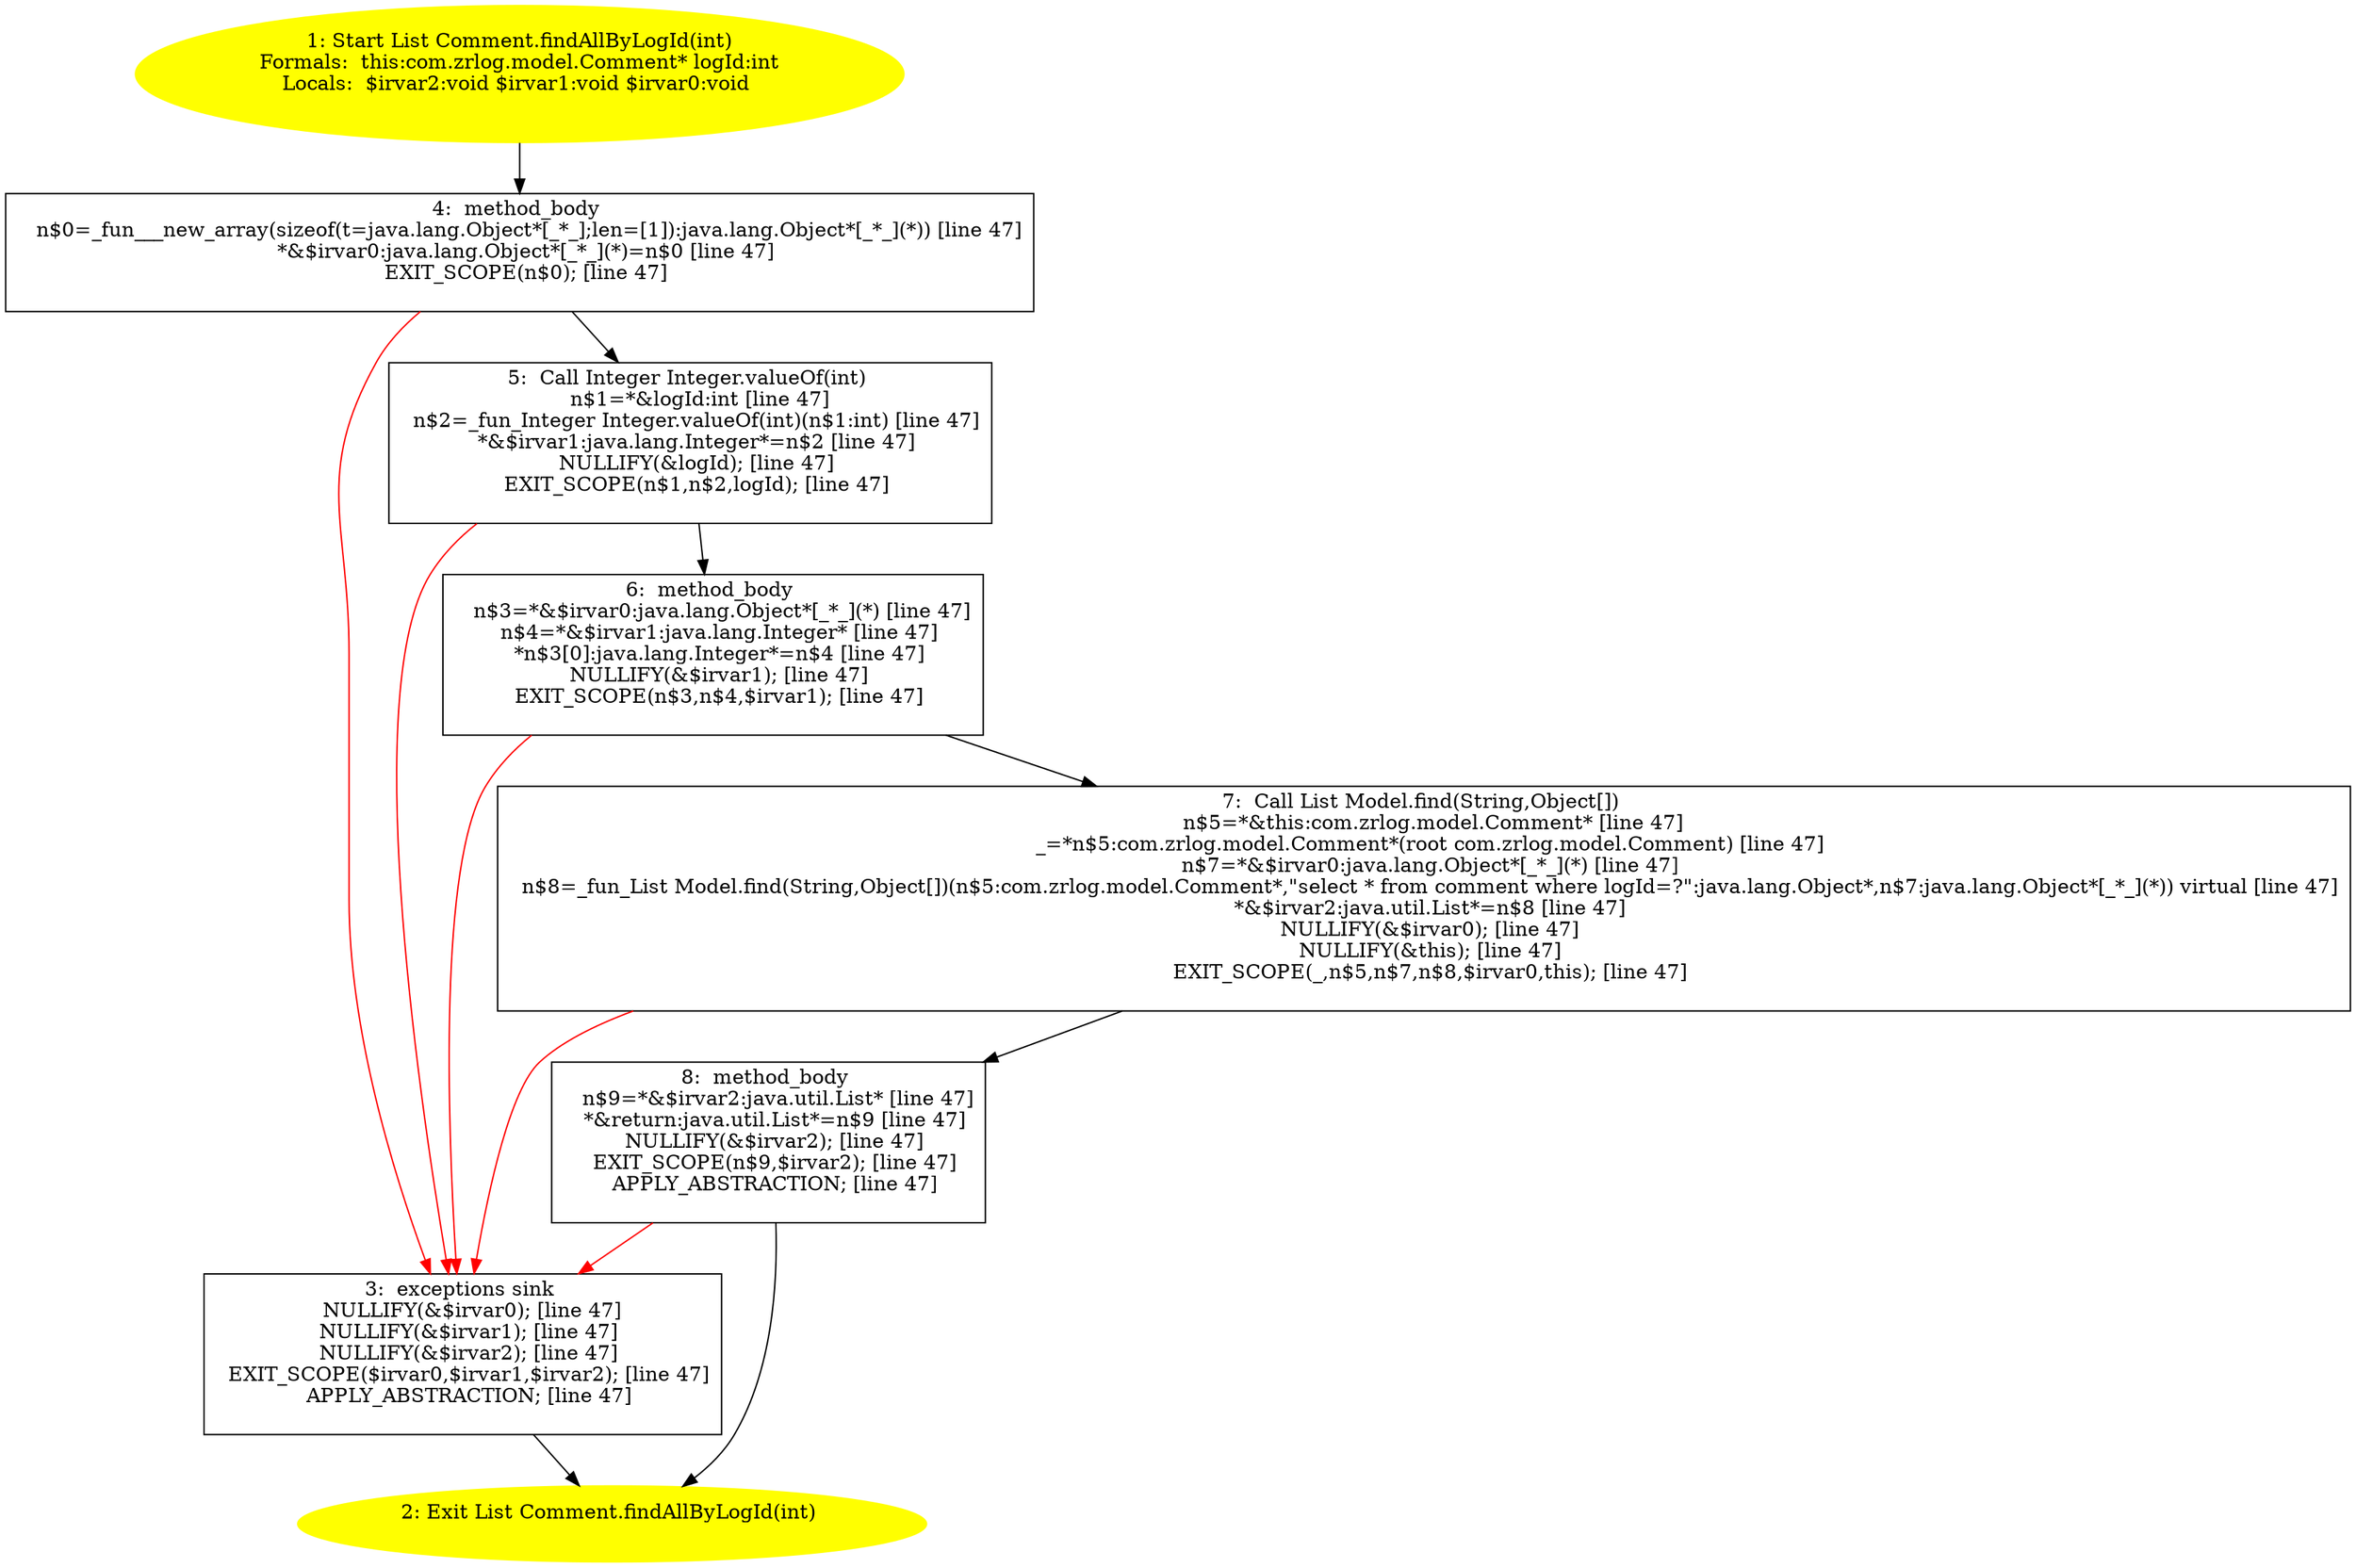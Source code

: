 /* @generated */
digraph cfg {
"com.zrlog.model.Comment.findAllByLogId(int):java.util.List.c9e8a7c9cdf54e8ba2e96d7f0d51211c_1" [label="1: Start List Comment.findAllByLogId(int)\nFormals:  this:com.zrlog.model.Comment* logId:int\nLocals:  $irvar2:void $irvar1:void $irvar0:void \n  " color=yellow style=filled]
	

	 "com.zrlog.model.Comment.findAllByLogId(int):java.util.List.c9e8a7c9cdf54e8ba2e96d7f0d51211c_1" -> "com.zrlog.model.Comment.findAllByLogId(int):java.util.List.c9e8a7c9cdf54e8ba2e96d7f0d51211c_4" ;
"com.zrlog.model.Comment.findAllByLogId(int):java.util.List.c9e8a7c9cdf54e8ba2e96d7f0d51211c_2" [label="2: Exit List Comment.findAllByLogId(int) \n  " color=yellow style=filled]
	

"com.zrlog.model.Comment.findAllByLogId(int):java.util.List.c9e8a7c9cdf54e8ba2e96d7f0d51211c_3" [label="3:  exceptions sink \n   NULLIFY(&$irvar0); [line 47]\n  NULLIFY(&$irvar1); [line 47]\n  NULLIFY(&$irvar2); [line 47]\n  EXIT_SCOPE($irvar0,$irvar1,$irvar2); [line 47]\n  APPLY_ABSTRACTION; [line 47]\n " shape="box"]
	

	 "com.zrlog.model.Comment.findAllByLogId(int):java.util.List.c9e8a7c9cdf54e8ba2e96d7f0d51211c_3" -> "com.zrlog.model.Comment.findAllByLogId(int):java.util.List.c9e8a7c9cdf54e8ba2e96d7f0d51211c_2" ;
"com.zrlog.model.Comment.findAllByLogId(int):java.util.List.c9e8a7c9cdf54e8ba2e96d7f0d51211c_4" [label="4:  method_body \n   n$0=_fun___new_array(sizeof(t=java.lang.Object*[_*_];len=[1]):java.lang.Object*[_*_](*)) [line 47]\n  *&$irvar0:java.lang.Object*[_*_](*)=n$0 [line 47]\n  EXIT_SCOPE(n$0); [line 47]\n " shape="box"]
	

	 "com.zrlog.model.Comment.findAllByLogId(int):java.util.List.c9e8a7c9cdf54e8ba2e96d7f0d51211c_4" -> "com.zrlog.model.Comment.findAllByLogId(int):java.util.List.c9e8a7c9cdf54e8ba2e96d7f0d51211c_5" ;
	 "com.zrlog.model.Comment.findAllByLogId(int):java.util.List.c9e8a7c9cdf54e8ba2e96d7f0d51211c_4" -> "com.zrlog.model.Comment.findAllByLogId(int):java.util.List.c9e8a7c9cdf54e8ba2e96d7f0d51211c_3" [color="red" ];
"com.zrlog.model.Comment.findAllByLogId(int):java.util.List.c9e8a7c9cdf54e8ba2e96d7f0d51211c_5" [label="5:  Call Integer Integer.valueOf(int) \n   n$1=*&logId:int [line 47]\n  n$2=_fun_Integer Integer.valueOf(int)(n$1:int) [line 47]\n  *&$irvar1:java.lang.Integer*=n$2 [line 47]\n  NULLIFY(&logId); [line 47]\n  EXIT_SCOPE(n$1,n$2,logId); [line 47]\n " shape="box"]
	

	 "com.zrlog.model.Comment.findAllByLogId(int):java.util.List.c9e8a7c9cdf54e8ba2e96d7f0d51211c_5" -> "com.zrlog.model.Comment.findAllByLogId(int):java.util.List.c9e8a7c9cdf54e8ba2e96d7f0d51211c_6" ;
	 "com.zrlog.model.Comment.findAllByLogId(int):java.util.List.c9e8a7c9cdf54e8ba2e96d7f0d51211c_5" -> "com.zrlog.model.Comment.findAllByLogId(int):java.util.List.c9e8a7c9cdf54e8ba2e96d7f0d51211c_3" [color="red" ];
"com.zrlog.model.Comment.findAllByLogId(int):java.util.List.c9e8a7c9cdf54e8ba2e96d7f0d51211c_6" [label="6:  method_body \n   n$3=*&$irvar0:java.lang.Object*[_*_](*) [line 47]\n  n$4=*&$irvar1:java.lang.Integer* [line 47]\n  *n$3[0]:java.lang.Integer*=n$4 [line 47]\n  NULLIFY(&$irvar1); [line 47]\n  EXIT_SCOPE(n$3,n$4,$irvar1); [line 47]\n " shape="box"]
	

	 "com.zrlog.model.Comment.findAllByLogId(int):java.util.List.c9e8a7c9cdf54e8ba2e96d7f0d51211c_6" -> "com.zrlog.model.Comment.findAllByLogId(int):java.util.List.c9e8a7c9cdf54e8ba2e96d7f0d51211c_7" ;
	 "com.zrlog.model.Comment.findAllByLogId(int):java.util.List.c9e8a7c9cdf54e8ba2e96d7f0d51211c_6" -> "com.zrlog.model.Comment.findAllByLogId(int):java.util.List.c9e8a7c9cdf54e8ba2e96d7f0d51211c_3" [color="red" ];
"com.zrlog.model.Comment.findAllByLogId(int):java.util.List.c9e8a7c9cdf54e8ba2e96d7f0d51211c_7" [label="7:  Call List Model.find(String,Object[]) \n   n$5=*&this:com.zrlog.model.Comment* [line 47]\n  _=*n$5:com.zrlog.model.Comment*(root com.zrlog.model.Comment) [line 47]\n  n$7=*&$irvar0:java.lang.Object*[_*_](*) [line 47]\n  n$8=_fun_List Model.find(String,Object[])(n$5:com.zrlog.model.Comment*,\"select * from comment where logId=?\":java.lang.Object*,n$7:java.lang.Object*[_*_](*)) virtual [line 47]\n  *&$irvar2:java.util.List*=n$8 [line 47]\n  NULLIFY(&$irvar0); [line 47]\n  NULLIFY(&this); [line 47]\n  EXIT_SCOPE(_,n$5,n$7,n$8,$irvar0,this); [line 47]\n " shape="box"]
	

	 "com.zrlog.model.Comment.findAllByLogId(int):java.util.List.c9e8a7c9cdf54e8ba2e96d7f0d51211c_7" -> "com.zrlog.model.Comment.findAllByLogId(int):java.util.List.c9e8a7c9cdf54e8ba2e96d7f0d51211c_8" ;
	 "com.zrlog.model.Comment.findAllByLogId(int):java.util.List.c9e8a7c9cdf54e8ba2e96d7f0d51211c_7" -> "com.zrlog.model.Comment.findAllByLogId(int):java.util.List.c9e8a7c9cdf54e8ba2e96d7f0d51211c_3" [color="red" ];
"com.zrlog.model.Comment.findAllByLogId(int):java.util.List.c9e8a7c9cdf54e8ba2e96d7f0d51211c_8" [label="8:  method_body \n   n$9=*&$irvar2:java.util.List* [line 47]\n  *&return:java.util.List*=n$9 [line 47]\n  NULLIFY(&$irvar2); [line 47]\n  EXIT_SCOPE(n$9,$irvar2); [line 47]\n  APPLY_ABSTRACTION; [line 47]\n " shape="box"]
	

	 "com.zrlog.model.Comment.findAllByLogId(int):java.util.List.c9e8a7c9cdf54e8ba2e96d7f0d51211c_8" -> "com.zrlog.model.Comment.findAllByLogId(int):java.util.List.c9e8a7c9cdf54e8ba2e96d7f0d51211c_2" ;
	 "com.zrlog.model.Comment.findAllByLogId(int):java.util.List.c9e8a7c9cdf54e8ba2e96d7f0d51211c_8" -> "com.zrlog.model.Comment.findAllByLogId(int):java.util.List.c9e8a7c9cdf54e8ba2e96d7f0d51211c_3" [color="red" ];
}
